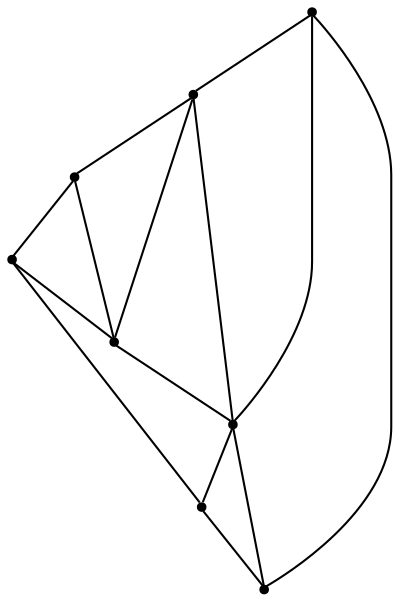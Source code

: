 graph {
  node [shape=point,comment="{\"directed\":false,\"doi\":\"10.1007/978-3-642-18469-7_24\",\"figure\":\"1\"}"]

  v0 [pos="1501.6767787262925,814.4216310198365"]
  v1 [pos="1426.6148335572573,1001.9515638315997"]
  v2 [pos="1220.1944843424114,889.4336041445417"]
  v3 [pos="1351.5528883882225,1170.7285033621865"]
  v4 [pos="1257.725456926929,1076.963536956305"]
  v5 [pos="1220.1944843424117,1283.2464630492445"]
  v6 [pos="1070.0706099120416,1058.2105436751287"]
  v7 [pos="957.4776603430898,833.1746243010127"]

  v0 -- v1 [id="-1",pos="1501.6767787262925,814.4216310198365 1426.6148335572573,1001.9515638315997 1426.6148335572573,1001.9515638315997 1426.6148335572573,1001.9515638315997"]
  v0 -- v2 [id="-2",pos="1501.6767787262925,814.4216310198365 1220.1944843424114,889.4336041445417 1220.1944843424114,889.4336041445417 1220.1944843424114,889.4336041445417"]
  v1 -- v3 [id="-3",pos="1426.6148335572573,1001.9515638315997 1351.5528883882225,1170.7285033621865 1351.5528883882225,1170.7285033621865 1351.5528883882225,1170.7285033621865"]
  v1 -- v4 [id="-4",pos="1426.6148335572573,1001.9515638315997 1257.725456926929,1076.963536956305 1257.725456926929,1076.963536956305 1257.725456926929,1076.963536956305"]
  v3 -- v5 [id="-5",pos="1351.5528883882225,1170.7285033621865 1220.1944843424117,1283.2464630492445 1220.1944843424117,1283.2464630492445 1220.1944843424117,1283.2464630492445"]
  v4 -- v3 [id="-6",pos="1257.725456926929,1076.963536956305 1351.5528883882225,1170.7285033621865 1351.5528883882225,1170.7285033621865 1351.5528883882225,1170.7285033621865"]
  v4 -- v2 [id="-7",pos="1257.725456926929,1076.963536956305 1220.1944843424114,889.4336041445417 1220.1944843424114,889.4336041445417 1220.1944843424114,889.4336041445417"]
  v7 -- v0 [id="-8",pos="957.4776603430898,833.1746243010127 1501.6767787262925,814.4216310198365 1501.6767787262925,814.4216310198365 1501.6767787262925,814.4216310198365"]
  v6 -- v7 [id="-9",pos="1070.0706099120416,1058.2105436751287 957.4776603430898,833.1746243010127 957.4776603430898,833.1746243010127 957.4776603430898,833.1746243010127"]
  v2 -- v1 [id="-10",pos="1220.1944843424114,889.4336041445417 1426.6148335572573,1001.9515638315997 1426.6148335572573,1001.9515638315997 1426.6148335572573,1001.9515638315997"]
  v2 -- v6 [id="-11",pos="1220.1944843424114,889.4336041445417 1070.0706099120416,1058.2105436751287 1070.0706099120416,1058.2105436751287 1070.0706099120416,1058.2105436751287"]
  v2 -- v7 [id="-12",pos="1220.1944843424114,889.4336041445417 957.4776603430898,833.1746243010127 957.4776603430898,833.1746243010127 957.4776603430898,833.1746243010127"]
  v5 -- v4 [id="-13",pos="1220.1944843424117,1283.2464630492445 1257.725456926929,1076.963536956305 1257.725456926929,1076.963536956305 1257.725456926929,1076.963536956305"]
  v5 -- v6 [id="-14",pos="1220.1944843424117,1283.2464630492445 1070.0706099120416,1058.2105436751287 1070.0706099120416,1058.2105436751287 1070.0706099120416,1058.2105436751287"]
}